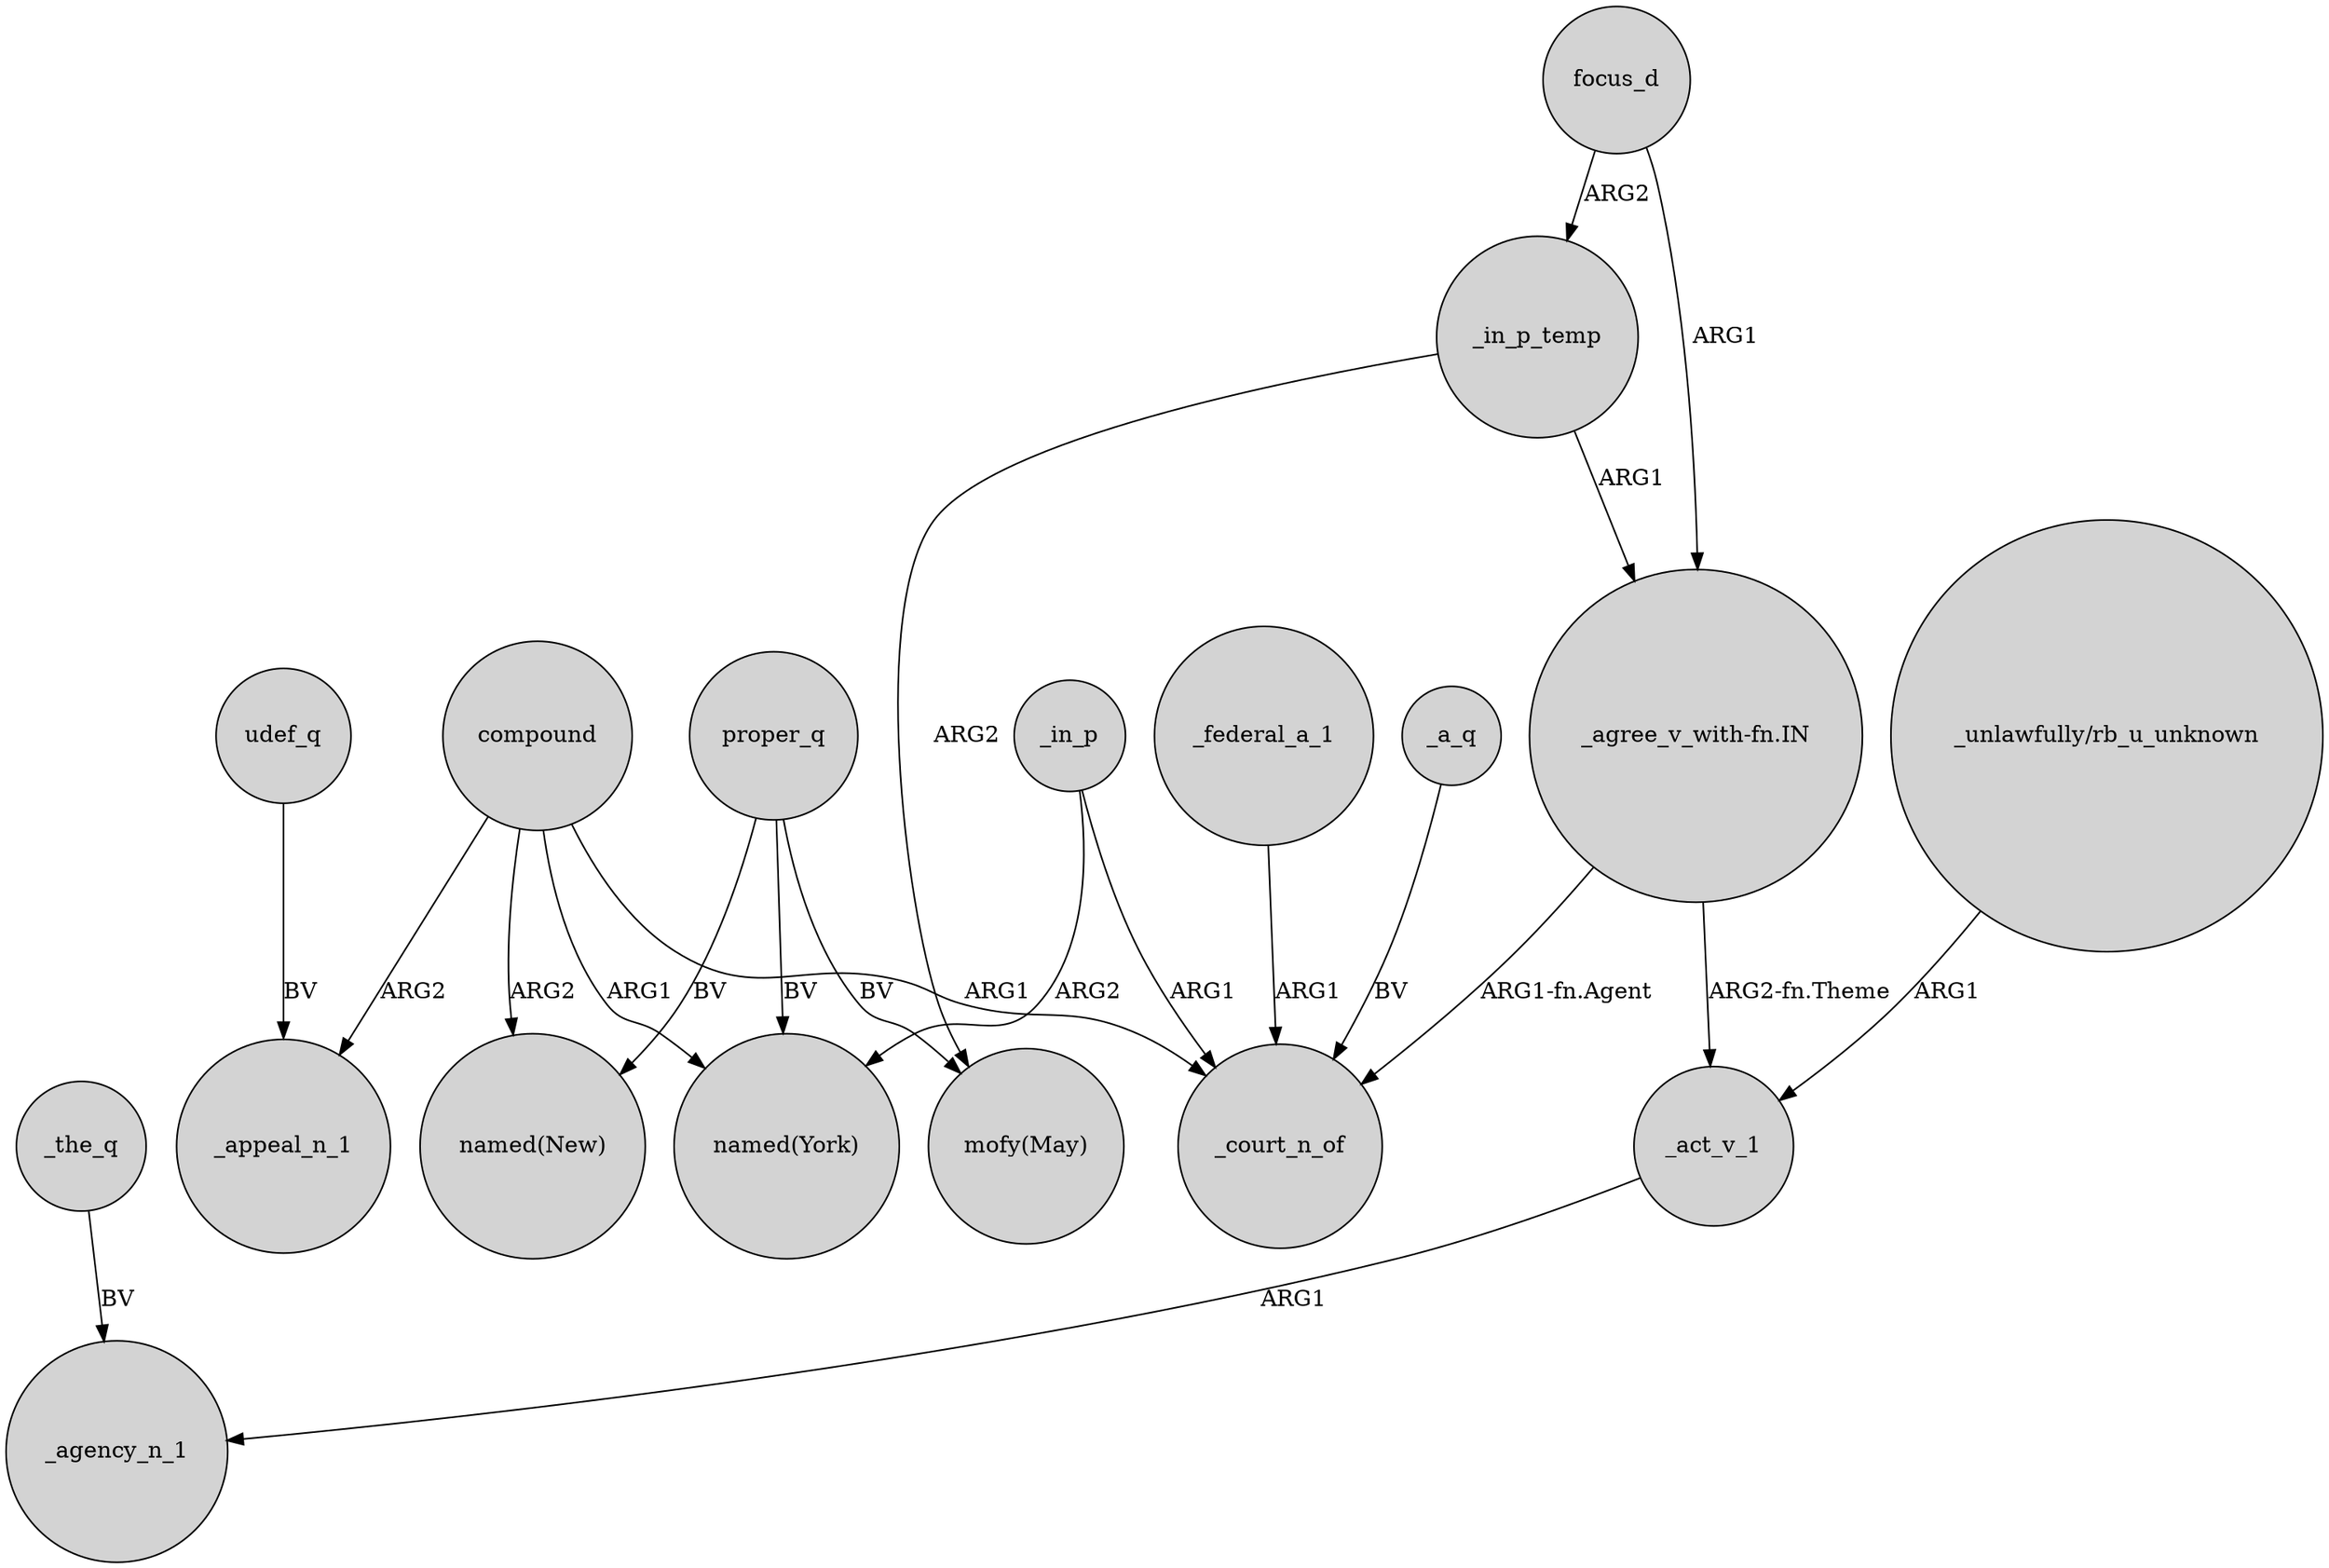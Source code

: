 digraph {
	node [shape=circle style=filled]
	_the_q -> _agency_n_1 [label=BV]
	focus_d -> _in_p_temp [label=ARG2]
	compound -> _appeal_n_1 [label=ARG2]
	compound -> "named(New)" [label=ARG2]
	proper_q -> "named(New)" [label=BV]
	"_agree_v_with-fn.IN" -> _court_n_of [label="ARG1-fn.Agent"]
	proper_q -> "mofy(May)" [label=BV]
	_in_p_temp -> "mofy(May)" [label=ARG2]
	_act_v_1 -> _agency_n_1 [label=ARG1]
	compound -> "named(York)" [label=ARG1]
	udef_q -> _appeal_n_1 [label=BV]
	_in_p_temp -> "_agree_v_with-fn.IN" [label=ARG1]
	"_unlawfully/rb_u_unknown" -> _act_v_1 [label=ARG1]
	_a_q -> _court_n_of [label=BV]
	_in_p -> "named(York)" [label=ARG2]
	_in_p -> _court_n_of [label=ARG1]
	_federal_a_1 -> _court_n_of [label=ARG1]
	focus_d -> "_agree_v_with-fn.IN" [label=ARG1]
	proper_q -> "named(York)" [label=BV]
	"_agree_v_with-fn.IN" -> _act_v_1 [label="ARG2-fn.Theme"]
	compound -> _court_n_of [label=ARG1]
}
